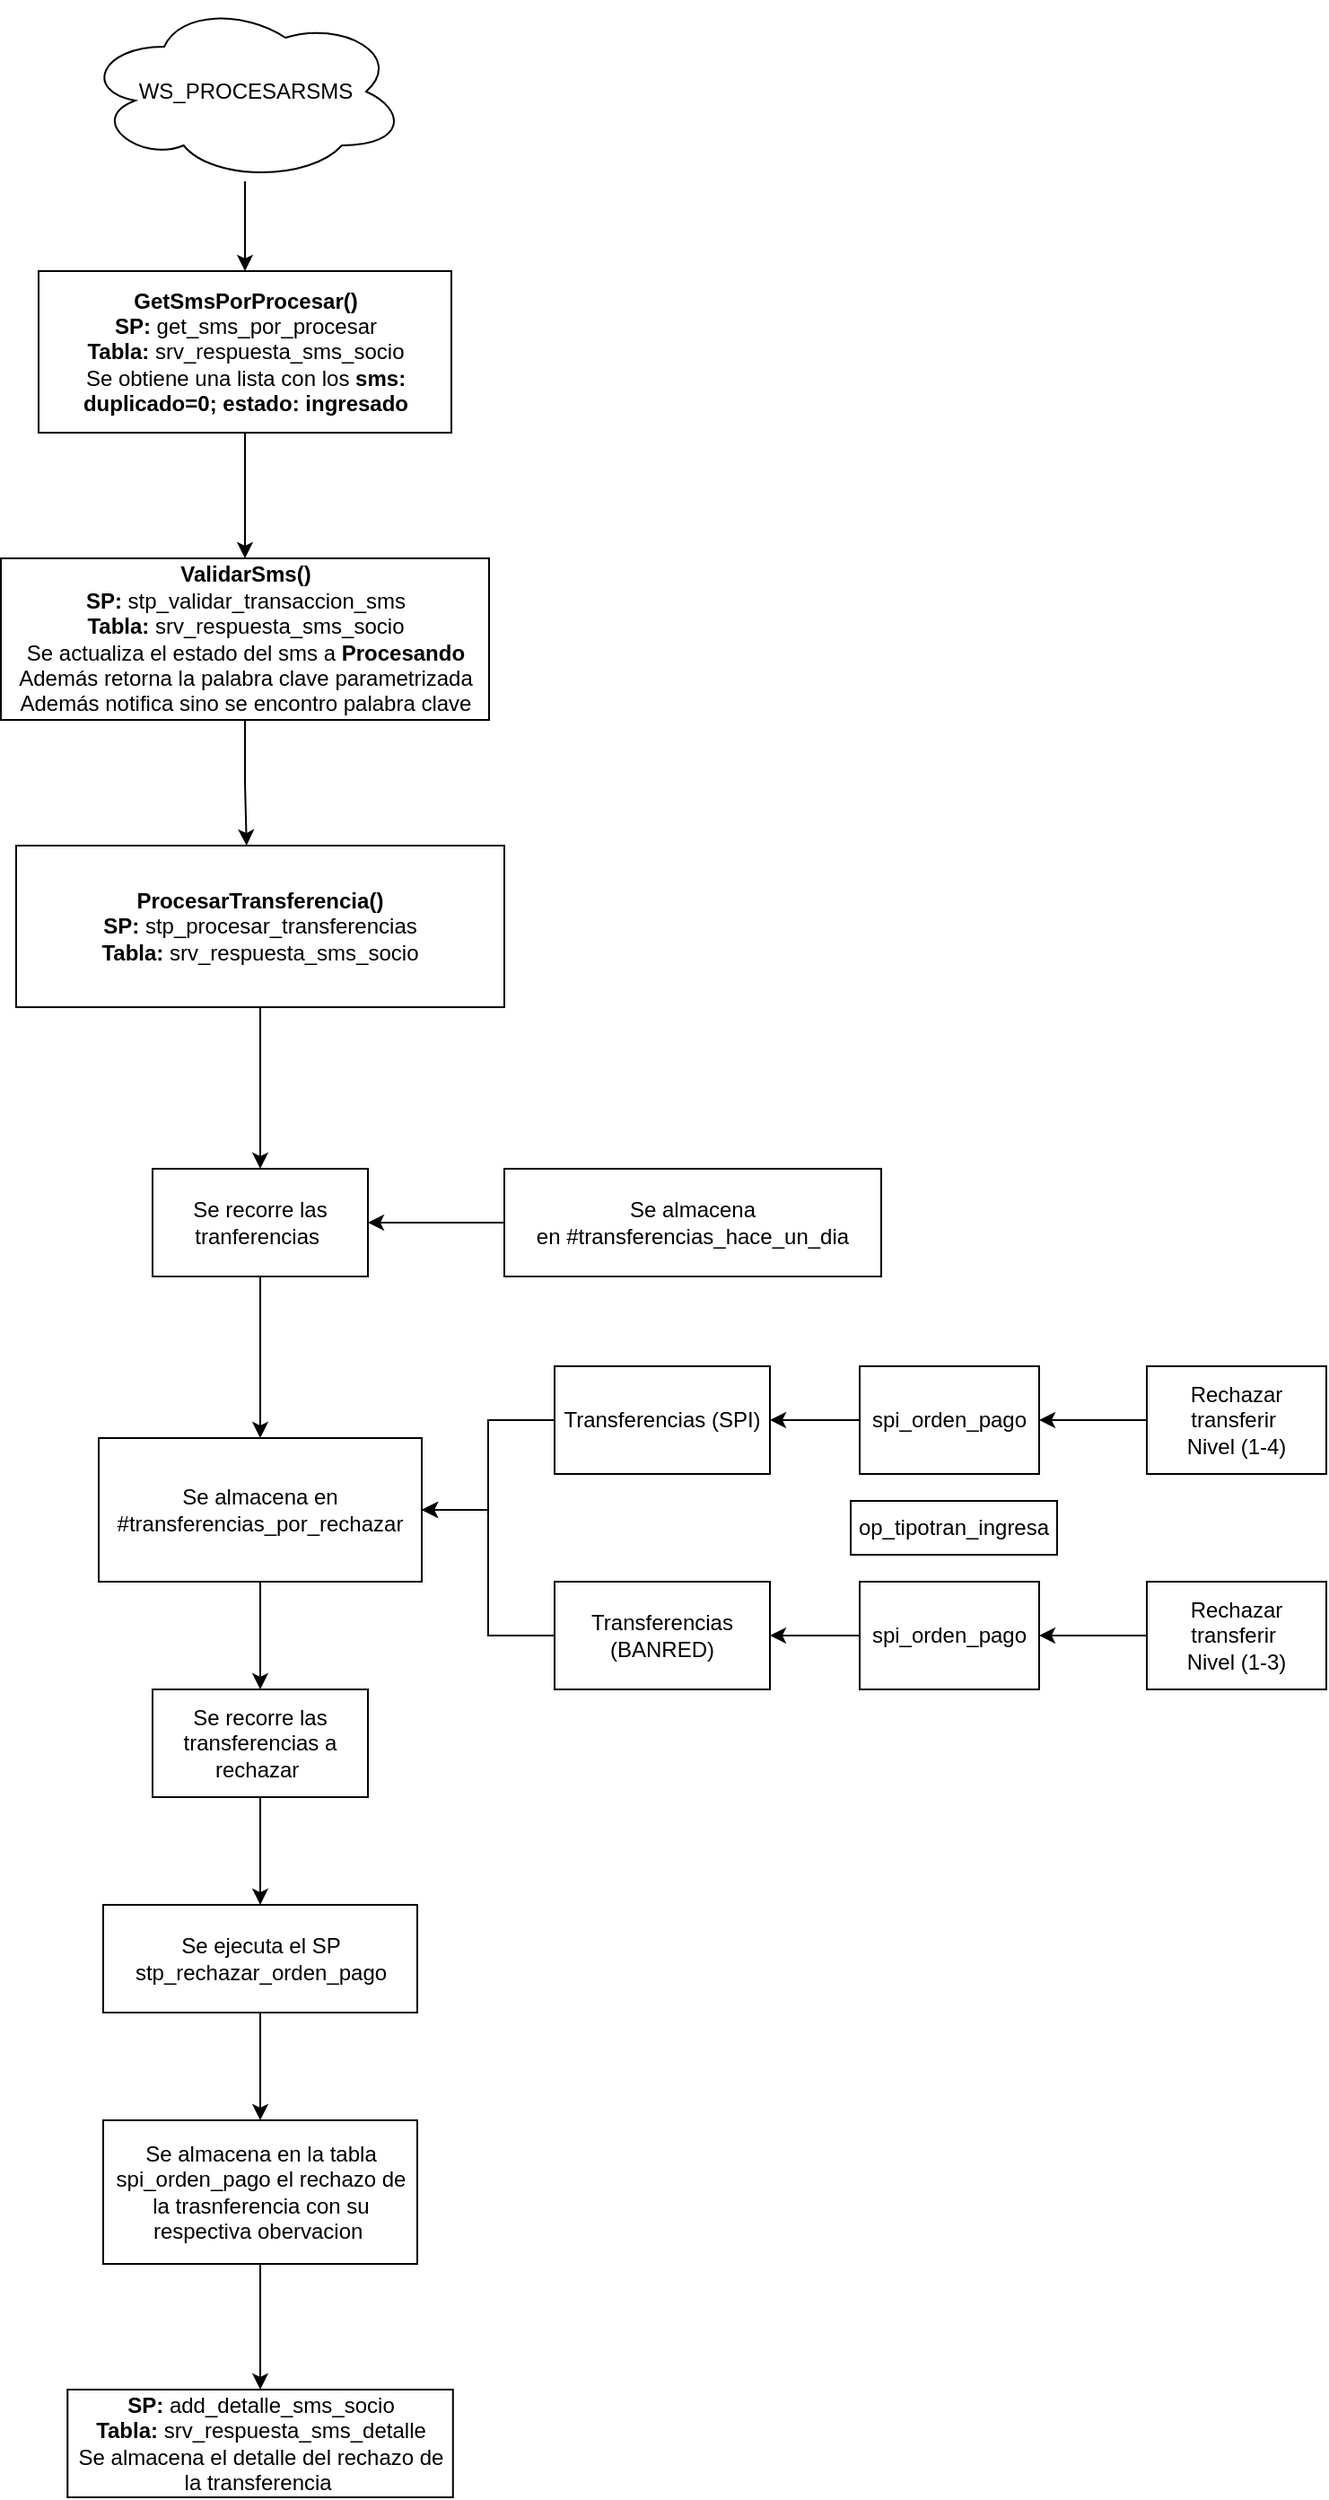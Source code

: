 <mxfile version="21.5.0" type="device">
  <diagram name="Page-1" id="VhpwtfdfVmrOigFquvs0">
    <mxGraphModel dx="1674" dy="774" grid="1" gridSize="10" guides="1" tooltips="1" connect="1" arrows="1" fold="1" page="1" pageScale="1" pageWidth="850" pageHeight="1100" math="0" shadow="0">
      <root>
        <mxCell id="0" />
        <mxCell id="1" parent="0" />
        <mxCell id="fsizs2Pz_WGQApqg53sC-2" style="edgeStyle=orthogonalEdgeStyle;rounded=0;orthogonalLoop=1;jettySize=auto;html=1;entryX=0.5;entryY=0;entryDx=0;entryDy=0;" edge="1" parent="1" source="dFQDABBBAY66bttXPrSs-2" target="fsizs2Pz_WGQApqg53sC-1">
          <mxGeometry relative="1" as="geometry" />
        </mxCell>
        <mxCell id="dFQDABBBAY66bttXPrSs-2" value="&lt;font style=&quot;vertical-align: inherit;&quot;&gt;&lt;font style=&quot;vertical-align: inherit;&quot;&gt;&lt;font style=&quot;vertical-align: inherit;&quot;&gt;&lt;font style=&quot;vertical-align: inherit;&quot;&gt;&lt;font style=&quot;vertical-align: inherit;&quot;&gt;&lt;font style=&quot;vertical-align: inherit;&quot;&gt;&lt;font style=&quot;vertical-align: inherit;&quot;&gt;&lt;font style=&quot;vertical-align: inherit;&quot;&gt;&lt;b&gt;&lt;font style=&quot;vertical-align: inherit;&quot;&gt;&lt;font style=&quot;vertical-align: inherit;&quot;&gt;&lt;font style=&quot;vertical-align: inherit;&quot;&gt;&lt;font style=&quot;vertical-align: inherit;&quot;&gt;&lt;font style=&quot;vertical-align: inherit;&quot;&gt;&lt;font style=&quot;vertical-align: inherit;&quot;&gt;&lt;font style=&quot;vertical-align: inherit;&quot;&gt;&lt;font style=&quot;vertical-align: inherit;&quot;&gt;&lt;font style=&quot;vertical-align: inherit;&quot;&gt;&lt;font style=&quot;vertical-align: inherit;&quot;&gt;&lt;font style=&quot;vertical-align: inherit;&quot;&gt;&lt;font style=&quot;vertical-align: inherit;&quot;&gt;&lt;font style=&quot;vertical-align: inherit;&quot;&gt;&lt;font style=&quot;vertical-align: inherit;&quot;&gt;GetSmsPorProcesar()&lt;/font&gt;&lt;/font&gt;&lt;/font&gt;&lt;/font&gt;&lt;/font&gt;&lt;/font&gt;&lt;/font&gt;&lt;/font&gt;&lt;/font&gt;&lt;/font&gt;&lt;/font&gt;&lt;/font&gt;&lt;br&gt;&lt;/font&gt;&lt;/font&gt;&lt;/b&gt;&lt;/font&gt;&lt;/font&gt;&lt;/font&gt;&lt;/font&gt;&lt;b&gt;&lt;font style=&quot;vertical-align: inherit;&quot;&gt;&lt;font style=&quot;vertical-align: inherit;&quot;&gt;&lt;font style=&quot;vertical-align: inherit;&quot;&gt;&lt;font style=&quot;vertical-align: inherit;&quot;&gt;&lt;font style=&quot;vertical-align: inherit;&quot;&gt;&lt;font style=&quot;vertical-align: inherit;&quot;&gt;&lt;font style=&quot;vertical-align: inherit;&quot;&gt;&lt;font style=&quot;vertical-align: inherit;&quot;&gt;&lt;font style=&quot;vertical-align: inherit;&quot;&gt;&lt;font style=&quot;vertical-align: inherit;&quot;&gt;&lt;font style=&quot;vertical-align: inherit;&quot;&gt;&lt;font style=&quot;vertical-align: inherit;&quot;&gt;&lt;font style=&quot;vertical-align: inherit;&quot;&gt;&lt;font style=&quot;vertical-align: inherit;&quot;&gt; SP:&amp;nbsp;&lt;/font&gt;&lt;/font&gt;&lt;/font&gt;&lt;/font&gt;&lt;/font&gt;&lt;/font&gt;&lt;/font&gt;&lt;/font&gt;&lt;/font&gt;&lt;/font&gt;&lt;/font&gt;&lt;/font&gt;&lt;/font&gt;&lt;/font&gt;&lt;/b&gt;&lt;font style=&quot;vertical-align: inherit;&quot;&gt;&lt;font style=&quot;vertical-align: inherit;&quot;&gt;&lt;font style=&quot;vertical-align: inherit;&quot;&gt;&lt;font style=&quot;vertical-align: inherit;&quot;&gt;&lt;font style=&quot;vertical-align: inherit;&quot;&gt;&lt;font style=&quot;vertical-align: inherit;&quot;&gt;&lt;font style=&quot;vertical-align: inherit;&quot;&gt;&lt;font style=&quot;vertical-align: inherit;&quot;&gt;&lt;font style=&quot;vertical-align: inherit;&quot;&gt;&lt;font style=&quot;vertical-align: inherit;&quot;&gt;&lt;font style=&quot;vertical-align: inherit;&quot;&gt;&lt;font style=&quot;vertical-align: inherit;&quot;&gt;get_sms_por_procesar&lt;br&gt;&lt;/font&gt;&lt;/font&gt;&lt;/font&gt;&lt;/font&gt;&lt;/font&gt;&lt;/font&gt;&lt;font style=&quot;vertical-align: inherit;&quot;&gt;&lt;font style=&quot;vertical-align: inherit;&quot;&gt;&lt;b&gt;Tabla: &lt;/b&gt;srv_respuesta_sms_socio&lt;/font&gt;&lt;/font&gt;&lt;br&gt;&lt;/font&gt;&lt;/font&gt;&lt;/font&gt;&lt;/font&gt;&lt;/font&gt;&lt;/font&gt;&lt;font style=&quot;vertical-align: inherit;&quot;&gt;&lt;font style=&quot;vertical-align: inherit;&quot;&gt;&lt;font style=&quot;vertical-align: inherit;&quot;&gt;&lt;font style=&quot;vertical-align: inherit;&quot;&gt;&lt;font style=&quot;vertical-align: inherit;&quot;&gt;&lt;font style=&quot;vertical-align: inherit;&quot;&gt;&lt;font style=&quot;vertical-align: inherit;&quot;&gt;&lt;font style=&quot;vertical-align: inherit;&quot;&gt;Se obtiene una lista con los&amp;nbsp;&lt;/font&gt;&lt;/font&gt;&lt;b&gt;&lt;font style=&quot;vertical-align: inherit;&quot;&gt;&lt;font style=&quot;vertical-align: inherit;&quot;&gt;sms: duplicado=0; &lt;/font&gt;&lt;font style=&quot;vertical-align: inherit;&quot;&gt;estado: ingresado&lt;/font&gt;&lt;/font&gt;&lt;/b&gt;&lt;/font&gt;&lt;/font&gt;&lt;/font&gt;&lt;/font&gt;&lt;/font&gt;&lt;/font&gt;&lt;br&gt;&lt;/font&gt;&lt;/font&gt;&lt;/font&gt;&lt;/font&gt;" style="rounded=0;whiteSpace=wrap;html=1;" parent="1" vertex="1">
          <mxGeometry x="72.5" y="150" width="230" height="90" as="geometry" />
        </mxCell>
        <mxCell id="trBzrC4GM1WGyNfjtZTP-15" style="edgeStyle=orthogonalEdgeStyle;rounded=0;orthogonalLoop=1;jettySize=auto;html=1;entryX=1;entryY=0.5;entryDx=0;entryDy=0;" parent="1" source="dFQDABBBAY66bttXPrSs-3" target="dFQDABBBAY66bttXPrSs-5" edge="1">
          <mxGeometry relative="1" as="geometry" />
        </mxCell>
        <mxCell id="dFQDABBBAY66bttXPrSs-3" value="&lt;font style=&quot;vertical-align: inherit;&quot;&gt;&lt;font style=&quot;vertical-align: inherit;&quot;&gt;Se almacena en&amp;nbsp;#transferencias_hace_un_dia&lt;/font&gt;&lt;/font&gt;" style="rounded=0;whiteSpace=wrap;html=1;" parent="1" vertex="1">
          <mxGeometry x="332" y="650" width="210" height="60" as="geometry" />
        </mxCell>
        <mxCell id="dFQDABBBAY66bttXPrSs-8" style="edgeStyle=orthogonalEdgeStyle;rounded=0;orthogonalLoop=1;jettySize=auto;html=1;" parent="1" source="dFQDABBBAY66bttXPrSs-5" target="dFQDABBBAY66bttXPrSs-7" edge="1">
          <mxGeometry relative="1" as="geometry" />
        </mxCell>
        <mxCell id="dFQDABBBAY66bttXPrSs-5" value="&lt;font style=&quot;vertical-align: inherit;&quot;&gt;&lt;font style=&quot;vertical-align: inherit;&quot;&gt;Se recorre las tranferencias&amp;nbsp;&lt;/font&gt;&lt;/font&gt;" style="rounded=0;whiteSpace=wrap;html=1;" parent="1" vertex="1">
          <mxGeometry x="136" y="650" width="120" height="60" as="geometry" />
        </mxCell>
        <mxCell id="dFQDABBBAY66bttXPrSs-14" value="" style="edgeStyle=orthogonalEdgeStyle;rounded=0;orthogonalLoop=1;jettySize=auto;html=1;" parent="1" source="dFQDABBBAY66bttXPrSs-7" target="dFQDABBBAY66bttXPrSs-13" edge="1">
          <mxGeometry relative="1" as="geometry" />
        </mxCell>
        <mxCell id="dFQDABBBAY66bttXPrSs-7" value="&lt;font style=&quot;vertical-align: inherit;&quot;&gt;&lt;font style=&quot;vertical-align: inherit;&quot;&gt;&lt;font style=&quot;vertical-align: inherit;&quot;&gt;&lt;font style=&quot;vertical-align: inherit;&quot;&gt;&lt;font style=&quot;vertical-align: inherit;&quot;&gt;&lt;font style=&quot;vertical-align: inherit;&quot;&gt;Se almacena en #transferencias_por_rechazar&lt;/font&gt;&lt;/font&gt;&lt;/font&gt;&lt;/font&gt;&lt;/font&gt;&lt;/font&gt;" style="rounded=0;whiteSpace=wrap;html=1;" parent="1" vertex="1">
          <mxGeometry x="106" y="800" width="180" height="80" as="geometry" />
        </mxCell>
        <mxCell id="dFQDABBBAY66bttXPrSs-11" style="edgeStyle=orthogonalEdgeStyle;rounded=0;orthogonalLoop=1;jettySize=auto;html=1;entryX=1;entryY=0.5;entryDx=0;entryDy=0;" parent="1" source="dFQDABBBAY66bttXPrSs-9" target="dFQDABBBAY66bttXPrSs-7" edge="1">
          <mxGeometry relative="1" as="geometry" />
        </mxCell>
        <mxCell id="dFQDABBBAY66bttXPrSs-9" value="&lt;font style=&quot;vertical-align: inherit;&quot;&gt;&lt;font style=&quot;vertical-align: inherit;&quot;&gt;Transferencias (SPI)&lt;/font&gt;&lt;/font&gt;" style="rounded=0;whiteSpace=wrap;html=1;" parent="1" vertex="1">
          <mxGeometry x="360" y="760" width="120" height="60" as="geometry" />
        </mxCell>
        <mxCell id="dFQDABBBAY66bttXPrSs-12" style="edgeStyle=orthogonalEdgeStyle;rounded=0;orthogonalLoop=1;jettySize=auto;html=1;" parent="1" source="dFQDABBBAY66bttXPrSs-10" target="dFQDABBBAY66bttXPrSs-7" edge="1">
          <mxGeometry relative="1" as="geometry" />
        </mxCell>
        <mxCell id="dFQDABBBAY66bttXPrSs-10" value="&lt;font style=&quot;vertical-align: inherit;&quot;&gt;&lt;font style=&quot;vertical-align: inherit;&quot;&gt;&lt;font style=&quot;vertical-align: inherit;&quot;&gt;&lt;font style=&quot;vertical-align: inherit;&quot;&gt;Transferencias (BANRED)&lt;/font&gt;&lt;/font&gt;&lt;/font&gt;&lt;/font&gt;" style="rounded=0;whiteSpace=wrap;html=1;" parent="1" vertex="1">
          <mxGeometry x="360" y="880" width="120" height="60" as="geometry" />
        </mxCell>
        <mxCell id="dFQDABBBAY66bttXPrSs-16" value="" style="edgeStyle=orthogonalEdgeStyle;rounded=0;orthogonalLoop=1;jettySize=auto;html=1;" parent="1" source="dFQDABBBAY66bttXPrSs-13" target="dFQDABBBAY66bttXPrSs-15" edge="1">
          <mxGeometry relative="1" as="geometry" />
        </mxCell>
        <mxCell id="dFQDABBBAY66bttXPrSs-13" value="&lt;font style=&quot;vertical-align: inherit;&quot;&gt;&lt;font style=&quot;vertical-align: inherit;&quot;&gt;&lt;font style=&quot;vertical-align: inherit;&quot;&gt;&lt;font style=&quot;vertical-align: inherit;&quot;&gt;Se recorre las transferencias a rechazar&amp;nbsp;&lt;/font&gt;&lt;/font&gt;&lt;/font&gt;&lt;/font&gt;" style="rounded=0;whiteSpace=wrap;html=1;" parent="1" vertex="1">
          <mxGeometry x="136" y="940" width="120" height="60" as="geometry" />
        </mxCell>
        <mxCell id="dFQDABBBAY66bttXPrSs-18" value="" style="edgeStyle=orthogonalEdgeStyle;rounded=0;orthogonalLoop=1;jettySize=auto;html=1;" parent="1" source="dFQDABBBAY66bttXPrSs-15" target="dFQDABBBAY66bttXPrSs-17" edge="1">
          <mxGeometry relative="1" as="geometry" />
        </mxCell>
        <mxCell id="dFQDABBBAY66bttXPrSs-15" value="&lt;font style=&quot;vertical-align: inherit;&quot;&gt;&lt;font style=&quot;vertical-align: inherit;&quot;&gt;&lt;font style=&quot;vertical-align: inherit;&quot;&gt;&lt;font style=&quot;vertical-align: inherit;&quot;&gt;&lt;font style=&quot;vertical-align: inherit;&quot;&gt;&lt;font style=&quot;vertical-align: inherit;&quot;&gt;&lt;font style=&quot;vertical-align: inherit;&quot;&gt;&lt;font style=&quot;vertical-align: inherit;&quot;&gt;Se ejecuta el SP stp_rechazar_orden_pago&lt;/font&gt;&lt;/font&gt;&lt;/font&gt;&lt;/font&gt;&lt;/font&gt;&lt;/font&gt;&lt;/font&gt;&lt;/font&gt;" style="rounded=0;whiteSpace=wrap;html=1;" parent="1" vertex="1">
          <mxGeometry x="108.5" y="1060" width="175" height="60" as="geometry" />
        </mxCell>
        <mxCell id="fsizs2Pz_WGQApqg53sC-8" style="edgeStyle=orthogonalEdgeStyle;rounded=0;orthogonalLoop=1;jettySize=auto;html=1;entryX=0.5;entryY=0;entryDx=0;entryDy=0;" edge="1" parent="1" source="dFQDABBBAY66bttXPrSs-17" target="fsizs2Pz_WGQApqg53sC-7">
          <mxGeometry relative="1" as="geometry" />
        </mxCell>
        <mxCell id="dFQDABBBAY66bttXPrSs-17" value="&lt;font style=&quot;vertical-align: inherit;&quot;&gt;&lt;font style=&quot;vertical-align: inherit;&quot;&gt;&lt;font style=&quot;vertical-align: inherit;&quot;&gt;&lt;font style=&quot;vertical-align: inherit;&quot;&gt;&lt;font style=&quot;vertical-align: inherit;&quot;&gt;&lt;font style=&quot;vertical-align: inherit;&quot;&gt;&lt;font style=&quot;vertical-align: inherit;&quot;&gt;&lt;font style=&quot;vertical-align: inherit;&quot;&gt;&lt;font style=&quot;vertical-align: inherit;&quot;&gt;&lt;font style=&quot;vertical-align: inherit;&quot;&gt;Se almacena en la tabla spi_orden_pago el rechazo de la trasnferencia con su respectiva obervacion&amp;nbsp;&lt;/font&gt;&lt;/font&gt;&lt;/font&gt;&lt;/font&gt;&lt;/font&gt;&lt;/font&gt;&lt;/font&gt;&lt;/font&gt;&lt;/font&gt;&lt;/font&gt;" style="rounded=0;whiteSpace=wrap;html=1;" parent="1" vertex="1">
          <mxGeometry x="108.5" y="1180" width="175" height="80" as="geometry" />
        </mxCell>
        <mxCell id="trBzrC4GM1WGyNfjtZTP-3" style="edgeStyle=orthogonalEdgeStyle;rounded=0;orthogonalLoop=1;jettySize=auto;html=1;" parent="1" source="trBzrC4GM1WGyNfjtZTP-2" target="dFQDABBBAY66bttXPrSs-10" edge="1">
          <mxGeometry relative="1" as="geometry" />
        </mxCell>
        <mxCell id="trBzrC4GM1WGyNfjtZTP-2" value="&lt;font style=&quot;vertical-align: inherit;&quot;&gt;&lt;font style=&quot;vertical-align: inherit;&quot;&gt;spi_orden_pago&lt;/font&gt;&lt;/font&gt;" style="rounded=0;whiteSpace=wrap;html=1;" parent="1" vertex="1">
          <mxGeometry x="530" y="880" width="100" height="60" as="geometry" />
        </mxCell>
        <mxCell id="trBzrC4GM1WGyNfjtZTP-5" style="edgeStyle=orthogonalEdgeStyle;rounded=0;orthogonalLoop=1;jettySize=auto;html=1;entryX=1;entryY=0.5;entryDx=0;entryDy=0;" parent="1" source="trBzrC4GM1WGyNfjtZTP-4" target="dFQDABBBAY66bttXPrSs-9" edge="1">
          <mxGeometry relative="1" as="geometry" />
        </mxCell>
        <mxCell id="trBzrC4GM1WGyNfjtZTP-4" value="&lt;font style=&quot;vertical-align: inherit;&quot;&gt;&lt;font style=&quot;vertical-align: inherit;&quot;&gt;&lt;font style=&quot;vertical-align: inherit;&quot;&gt;&lt;font style=&quot;vertical-align: inherit;&quot;&gt;&lt;font style=&quot;vertical-align: inherit;&quot;&gt;&lt;font style=&quot;vertical-align: inherit;&quot;&gt;&lt;font style=&quot;vertical-align: inherit;&quot;&gt;&lt;font style=&quot;vertical-align: inherit;&quot;&gt;&lt;font style=&quot;vertical-align: inherit;&quot;&gt;&lt;font style=&quot;vertical-align: inherit;&quot;&gt;spi_orden_pago&lt;/font&gt;&lt;/font&gt;&lt;/font&gt;&lt;/font&gt;&lt;/font&gt;&lt;/font&gt;&lt;/font&gt;&lt;/font&gt;&lt;/font&gt;&lt;/font&gt;" style="rounded=0;whiteSpace=wrap;html=1;" parent="1" vertex="1">
          <mxGeometry x="530" y="760" width="100" height="60" as="geometry" />
        </mxCell>
        <mxCell id="trBzrC4GM1WGyNfjtZTP-8" style="edgeStyle=orthogonalEdgeStyle;rounded=0;orthogonalLoop=1;jettySize=auto;html=1;entryX=1;entryY=0.5;entryDx=0;entryDy=0;" parent="1" source="trBzrC4GM1WGyNfjtZTP-6" target="trBzrC4GM1WGyNfjtZTP-4" edge="1">
          <mxGeometry relative="1" as="geometry" />
        </mxCell>
        <mxCell id="trBzrC4GM1WGyNfjtZTP-6" value="&lt;font style=&quot;vertical-align: inherit;&quot;&gt;&lt;font style=&quot;vertical-align: inherit;&quot;&gt;&lt;font style=&quot;vertical-align: inherit;&quot;&gt;&lt;font style=&quot;vertical-align: inherit;&quot;&gt;&lt;font style=&quot;vertical-align: inherit;&quot;&gt;&lt;font style=&quot;vertical-align: inherit;&quot;&gt;&lt;font style=&quot;vertical-align: inherit;&quot;&gt;&lt;font style=&quot;vertical-align: inherit;&quot;&gt;&lt;font style=&quot;vertical-align: inherit;&quot;&gt;&lt;font style=&quot;vertical-align: inherit;&quot;&gt;&lt;font style=&quot;vertical-align: inherit;&quot;&gt;&lt;font style=&quot;vertical-align: inherit;&quot;&gt;Rechazar transferir&amp;nbsp; &lt;/font&gt;&lt;/font&gt;&lt;br&gt;&lt;font style=&quot;vertical-align: inherit;&quot;&gt;&lt;font style=&quot;vertical-align: inherit;&quot;&gt;Nivel (1-4)&lt;/font&gt;&lt;/font&gt;&lt;br&gt;&lt;/font&gt;&lt;/font&gt;&lt;/font&gt;&lt;/font&gt;&lt;/font&gt;&lt;/font&gt;&lt;/font&gt;&lt;/font&gt;&lt;/font&gt;&lt;/font&gt;" style="rounded=0;whiteSpace=wrap;html=1;" parent="1" vertex="1">
          <mxGeometry x="690" y="760" width="100" height="60" as="geometry" />
        </mxCell>
        <mxCell id="trBzrC4GM1WGyNfjtZTP-9" style="edgeStyle=orthogonalEdgeStyle;rounded=0;orthogonalLoop=1;jettySize=auto;html=1;entryX=1;entryY=0.5;entryDx=0;entryDy=0;" parent="1" source="trBzrC4GM1WGyNfjtZTP-7" target="trBzrC4GM1WGyNfjtZTP-2" edge="1">
          <mxGeometry relative="1" as="geometry" />
        </mxCell>
        <mxCell id="trBzrC4GM1WGyNfjtZTP-7" value="&lt;font style=&quot;border-color: var(--border-color); vertical-align: inherit;&quot;&gt;&lt;font style=&quot;vertical-align: inherit;&quot;&gt;&lt;font style=&quot;vertical-align: inherit;&quot;&gt;&lt;font style=&quot;vertical-align: inherit;&quot;&gt;&lt;font style=&quot;vertical-align: inherit;&quot;&gt;Rechazar transferir&amp;nbsp;  &lt;/font&gt;&lt;/font&gt;&lt;/font&gt;&lt;/font&gt;&lt;/font&gt;&lt;br style=&quot;border-color: var(--border-color);&quot;&gt;&lt;font style=&quot;border-color: var(--border-color); vertical-align: inherit;&quot;&gt;&lt;font style=&quot;vertical-align: inherit;&quot;&gt;&lt;font style=&quot;vertical-align: inherit;&quot;&gt;&lt;font style=&quot;vertical-align: inherit;&quot;&gt;&lt;font style=&quot;vertical-align: inherit;&quot;&gt;Nivel (1-3)&lt;/font&gt;&lt;/font&gt;&lt;/font&gt;&lt;/font&gt;&lt;/font&gt;" style="rounded=0;whiteSpace=wrap;html=1;" parent="1" vertex="1">
          <mxGeometry x="690" y="880" width="100" height="60" as="geometry" />
        </mxCell>
        <mxCell id="trBzrC4GM1WGyNfjtZTP-10" value="&lt;font style=&quot;vertical-align: inherit;&quot;&gt;&lt;font style=&quot;vertical-align: inherit;&quot;&gt;op_tipotran_ingresa&lt;/font&gt;&lt;/font&gt;" style="rounded=0;whiteSpace=wrap;html=1;" parent="1" vertex="1">
          <mxGeometry x="525" y="835" width="115" height="30" as="geometry" />
        </mxCell>
        <mxCell id="trBzrC4GM1WGyNfjtZTP-14" style="edgeStyle=orthogonalEdgeStyle;rounded=0;orthogonalLoop=1;jettySize=auto;html=1;" parent="1" source="trBzrC4GM1WGyNfjtZTP-12" target="dFQDABBBAY66bttXPrSs-2" edge="1">
          <mxGeometry relative="1" as="geometry" />
        </mxCell>
        <mxCell id="trBzrC4GM1WGyNfjtZTP-12" value="&lt;font style=&quot;vertical-align: inherit;&quot;&gt;&lt;font style=&quot;vertical-align: inherit;&quot;&gt;WS_PROCESARSMS&lt;/font&gt;&lt;/font&gt;" style="ellipse;shape=cloud;whiteSpace=wrap;html=1;" parent="1" vertex="1">
          <mxGeometry x="97.5" width="180" height="100" as="geometry" />
        </mxCell>
        <mxCell id="fsizs2Pz_WGQApqg53sC-4" style="edgeStyle=orthogonalEdgeStyle;rounded=0;orthogonalLoop=1;jettySize=auto;html=1;entryX=0.472;entryY=0;entryDx=0;entryDy=0;entryPerimeter=0;" edge="1" parent="1" source="fsizs2Pz_WGQApqg53sC-1" target="fsizs2Pz_WGQApqg53sC-3">
          <mxGeometry relative="1" as="geometry" />
        </mxCell>
        <mxCell id="fsizs2Pz_WGQApqg53sC-1" value="&lt;b&gt;ValidarSms()&lt;/b&gt;&lt;br&gt;&lt;b&gt;SP: &lt;/b&gt;stp_validar_transaccion_sms&lt;br&gt;&lt;b style=&quot;border-color: var(--border-color);&quot;&gt;Tabla:&amp;nbsp;&lt;/b&gt;srv_respuesta_sms_socio&lt;br&gt;Se actualiza el estado del sms a &lt;b&gt;Procesando&lt;/b&gt;&lt;br&gt;Además retorna la palabra clave parametrizada&lt;br&gt;Además notifica sino se encontro palabra clave" style="rounded=0;whiteSpace=wrap;html=1;" vertex="1" parent="1">
          <mxGeometry x="51.5" y="310" width="272" height="90" as="geometry" />
        </mxCell>
        <mxCell id="fsizs2Pz_WGQApqg53sC-5" style="edgeStyle=orthogonalEdgeStyle;rounded=0;orthogonalLoop=1;jettySize=auto;html=1;entryX=0.5;entryY=0;entryDx=0;entryDy=0;" edge="1" parent="1" source="fsizs2Pz_WGQApqg53sC-3" target="dFQDABBBAY66bttXPrSs-5">
          <mxGeometry relative="1" as="geometry" />
        </mxCell>
        <mxCell id="fsizs2Pz_WGQApqg53sC-3" value="&lt;b&gt;ProcesarTransferencia()&lt;/b&gt;&lt;br&gt;&lt;b&gt;SP: &lt;/b&gt;stp_procesar_transferencias&lt;br&gt;&lt;b style=&quot;border-color: var(--border-color);&quot;&gt;Tabla:&amp;nbsp;&lt;/b&gt;srv_respuesta_sms_socio&lt;br&gt;" style="rounded=0;whiteSpace=wrap;html=1;" vertex="1" parent="1">
          <mxGeometry x="60" y="470" width="272" height="90" as="geometry" />
        </mxCell>
        <mxCell id="fsizs2Pz_WGQApqg53sC-7" value="&lt;b&gt;SP:&amp;nbsp;&lt;/b&gt;add_detalle_sms_socio&lt;br&gt;&lt;b&gt;Tabla:&amp;nbsp;&lt;/b&gt;srv_respuesta_sms_detalle&lt;br&gt;Se almacena el detalle del rechazo de la transferencia&amp;nbsp;&lt;br&gt;" style="rounded=0;whiteSpace=wrap;html=1;" vertex="1" parent="1">
          <mxGeometry x="88.63" y="1330" width="214.75" height="60" as="geometry" />
        </mxCell>
      </root>
    </mxGraphModel>
  </diagram>
</mxfile>
